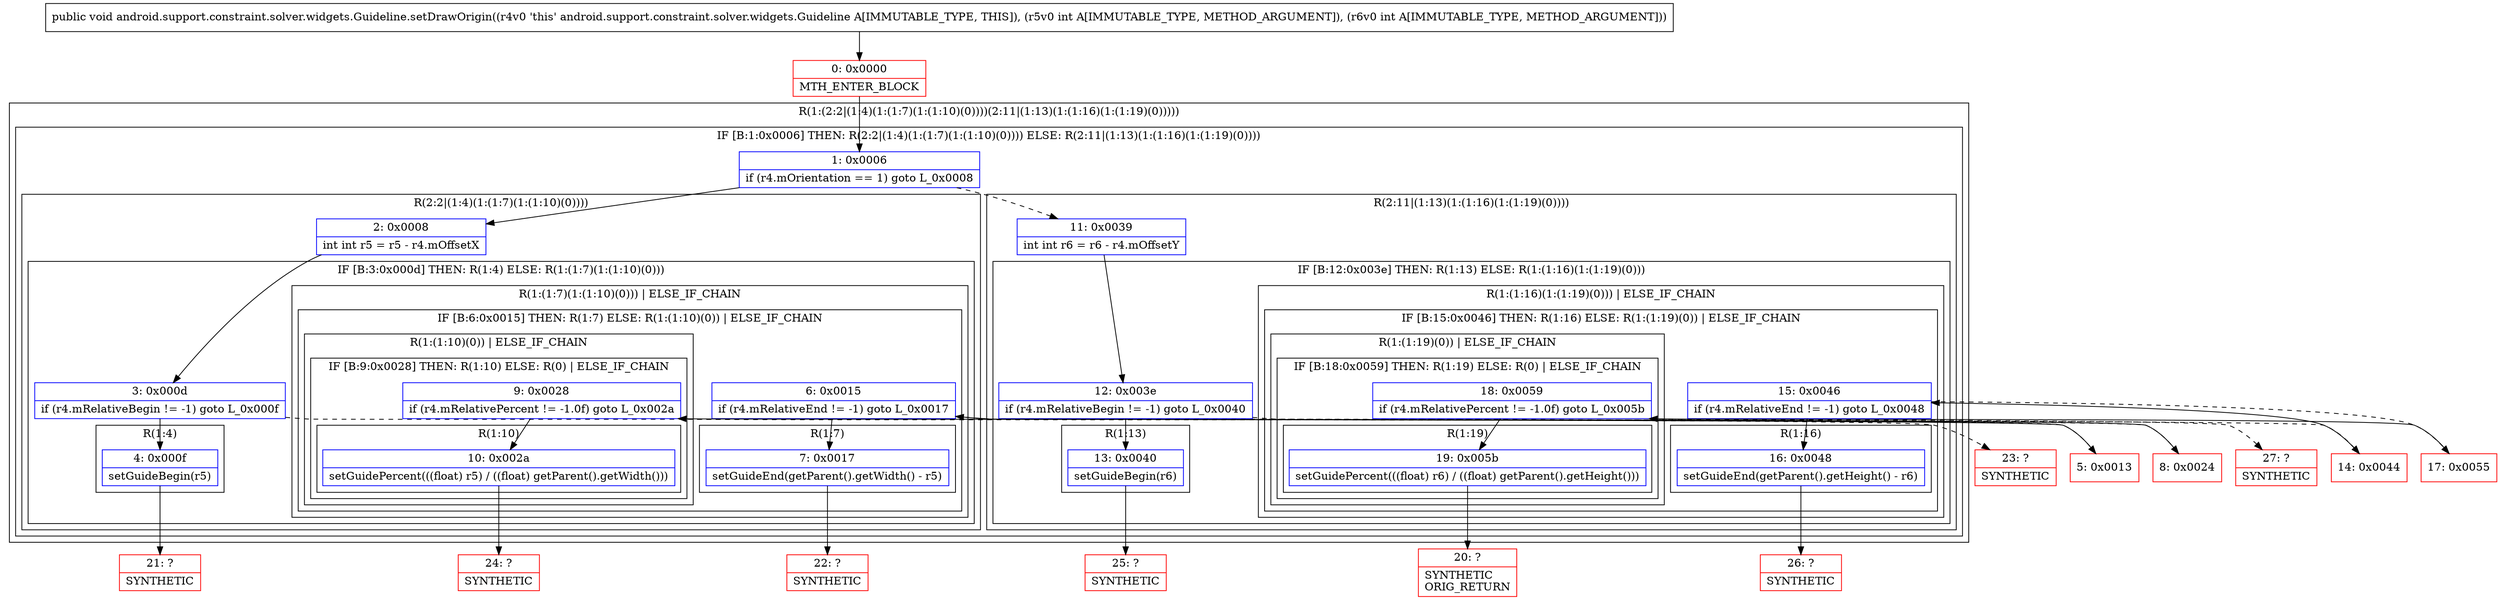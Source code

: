 digraph "CFG forandroid.support.constraint.solver.widgets.Guideline.setDrawOrigin(II)V" {
subgraph cluster_Region_1468802263 {
label = "R(1:(2:2|(1:4)(1:(1:7)(1:(1:10)(0))))(2:11|(1:13)(1:(1:16)(1:(1:19)(0)))))";
node [shape=record,color=blue];
subgraph cluster_IfRegion_478558569 {
label = "IF [B:1:0x0006] THEN: R(2:2|(1:4)(1:(1:7)(1:(1:10)(0)))) ELSE: R(2:11|(1:13)(1:(1:16)(1:(1:19)(0))))";
node [shape=record,color=blue];
Node_1 [shape=record,label="{1\:\ 0x0006|if (r4.mOrientation == 1) goto L_0x0008\l}"];
subgraph cluster_Region_868624827 {
label = "R(2:2|(1:4)(1:(1:7)(1:(1:10)(0))))";
node [shape=record,color=blue];
Node_2 [shape=record,label="{2\:\ 0x0008|int int r5 = r5 \- r4.mOffsetX\l}"];
subgraph cluster_IfRegion_1319993468 {
label = "IF [B:3:0x000d] THEN: R(1:4) ELSE: R(1:(1:7)(1:(1:10)(0)))";
node [shape=record,color=blue];
Node_3 [shape=record,label="{3\:\ 0x000d|if (r4.mRelativeBegin != \-1) goto L_0x000f\l}"];
subgraph cluster_Region_2080517896 {
label = "R(1:4)";
node [shape=record,color=blue];
Node_4 [shape=record,label="{4\:\ 0x000f|setGuideBegin(r5)\l}"];
}
subgraph cluster_Region_1678266451 {
label = "R(1:(1:7)(1:(1:10)(0))) | ELSE_IF_CHAIN\l";
node [shape=record,color=blue];
subgraph cluster_IfRegion_1377073817 {
label = "IF [B:6:0x0015] THEN: R(1:7) ELSE: R(1:(1:10)(0)) | ELSE_IF_CHAIN\l";
node [shape=record,color=blue];
Node_6 [shape=record,label="{6\:\ 0x0015|if (r4.mRelativeEnd != \-1) goto L_0x0017\l}"];
subgraph cluster_Region_32735917 {
label = "R(1:7)";
node [shape=record,color=blue];
Node_7 [shape=record,label="{7\:\ 0x0017|setGuideEnd(getParent().getWidth() \- r5)\l}"];
}
subgraph cluster_Region_2146716867 {
label = "R(1:(1:10)(0)) | ELSE_IF_CHAIN\l";
node [shape=record,color=blue];
subgraph cluster_IfRegion_1576574241 {
label = "IF [B:9:0x0028] THEN: R(1:10) ELSE: R(0) | ELSE_IF_CHAIN\l";
node [shape=record,color=blue];
Node_9 [shape=record,label="{9\:\ 0x0028|if (r4.mRelativePercent != \-1.0f) goto L_0x002a\l}"];
subgraph cluster_Region_1560628357 {
label = "R(1:10)";
node [shape=record,color=blue];
Node_10 [shape=record,label="{10\:\ 0x002a|setGuidePercent(((float) r5) \/ ((float) getParent().getWidth()))\l}"];
}
subgraph cluster_Region_2077545477 {
label = "R(0)";
node [shape=record,color=blue];
}
}
}
}
}
}
}
subgraph cluster_Region_1993265320 {
label = "R(2:11|(1:13)(1:(1:16)(1:(1:19)(0))))";
node [shape=record,color=blue];
Node_11 [shape=record,label="{11\:\ 0x0039|int int r6 = r6 \- r4.mOffsetY\l}"];
subgraph cluster_IfRegion_182827348 {
label = "IF [B:12:0x003e] THEN: R(1:13) ELSE: R(1:(1:16)(1:(1:19)(0)))";
node [shape=record,color=blue];
Node_12 [shape=record,label="{12\:\ 0x003e|if (r4.mRelativeBegin != \-1) goto L_0x0040\l}"];
subgraph cluster_Region_1137806144 {
label = "R(1:13)";
node [shape=record,color=blue];
Node_13 [shape=record,label="{13\:\ 0x0040|setGuideBegin(r6)\l}"];
}
subgraph cluster_Region_1462402719 {
label = "R(1:(1:16)(1:(1:19)(0))) | ELSE_IF_CHAIN\l";
node [shape=record,color=blue];
subgraph cluster_IfRegion_1319301326 {
label = "IF [B:15:0x0046] THEN: R(1:16) ELSE: R(1:(1:19)(0)) | ELSE_IF_CHAIN\l";
node [shape=record,color=blue];
Node_15 [shape=record,label="{15\:\ 0x0046|if (r4.mRelativeEnd != \-1) goto L_0x0048\l}"];
subgraph cluster_Region_985200267 {
label = "R(1:16)";
node [shape=record,color=blue];
Node_16 [shape=record,label="{16\:\ 0x0048|setGuideEnd(getParent().getHeight() \- r6)\l}"];
}
subgraph cluster_Region_327901667 {
label = "R(1:(1:19)(0)) | ELSE_IF_CHAIN\l";
node [shape=record,color=blue];
subgraph cluster_IfRegion_881018335 {
label = "IF [B:18:0x0059] THEN: R(1:19) ELSE: R(0) | ELSE_IF_CHAIN\l";
node [shape=record,color=blue];
Node_18 [shape=record,label="{18\:\ 0x0059|if (r4.mRelativePercent != \-1.0f) goto L_0x005b\l}"];
subgraph cluster_Region_856548578 {
label = "R(1:19)";
node [shape=record,color=blue];
Node_19 [shape=record,label="{19\:\ 0x005b|setGuidePercent(((float) r6) \/ ((float) getParent().getHeight()))\l}"];
}
subgraph cluster_Region_811141974 {
label = "R(0)";
node [shape=record,color=blue];
}
}
}
}
}
}
}
}
}
Node_0 [shape=record,color=red,label="{0\:\ 0x0000|MTH_ENTER_BLOCK\l}"];
Node_5 [shape=record,color=red,label="{5\:\ 0x0013}"];
Node_8 [shape=record,color=red,label="{8\:\ 0x0024}"];
Node_14 [shape=record,color=red,label="{14\:\ 0x0044}"];
Node_17 [shape=record,color=red,label="{17\:\ 0x0055}"];
Node_20 [shape=record,color=red,label="{20\:\ ?|SYNTHETIC\lORIG_RETURN\l}"];
Node_21 [shape=record,color=red,label="{21\:\ ?|SYNTHETIC\l}"];
Node_22 [shape=record,color=red,label="{22\:\ ?|SYNTHETIC\l}"];
Node_23 [shape=record,color=red,label="{23\:\ ?|SYNTHETIC\l}"];
Node_24 [shape=record,color=red,label="{24\:\ ?|SYNTHETIC\l}"];
Node_25 [shape=record,color=red,label="{25\:\ ?|SYNTHETIC\l}"];
Node_26 [shape=record,color=red,label="{26\:\ ?|SYNTHETIC\l}"];
Node_27 [shape=record,color=red,label="{27\:\ ?|SYNTHETIC\l}"];
MethodNode[shape=record,label="{public void android.support.constraint.solver.widgets.Guideline.setDrawOrigin((r4v0 'this' android.support.constraint.solver.widgets.Guideline A[IMMUTABLE_TYPE, THIS]), (r5v0 int A[IMMUTABLE_TYPE, METHOD_ARGUMENT]), (r6v0 int A[IMMUTABLE_TYPE, METHOD_ARGUMENT])) }"];
MethodNode -> Node_0;
Node_1 -> Node_2;
Node_1 -> Node_11[style=dashed];
Node_2 -> Node_3;
Node_3 -> Node_4;
Node_3 -> Node_5[style=dashed];
Node_4 -> Node_21;
Node_6 -> Node_7;
Node_6 -> Node_8[style=dashed];
Node_7 -> Node_22;
Node_9 -> Node_10;
Node_9 -> Node_23[style=dashed];
Node_10 -> Node_24;
Node_11 -> Node_12;
Node_12 -> Node_13;
Node_12 -> Node_14[style=dashed];
Node_13 -> Node_25;
Node_15 -> Node_16;
Node_15 -> Node_17[style=dashed];
Node_16 -> Node_26;
Node_18 -> Node_19;
Node_18 -> Node_27[style=dashed];
Node_19 -> Node_20;
Node_0 -> Node_1;
Node_5 -> Node_6;
Node_8 -> Node_9;
Node_14 -> Node_15;
Node_17 -> Node_18;
}

